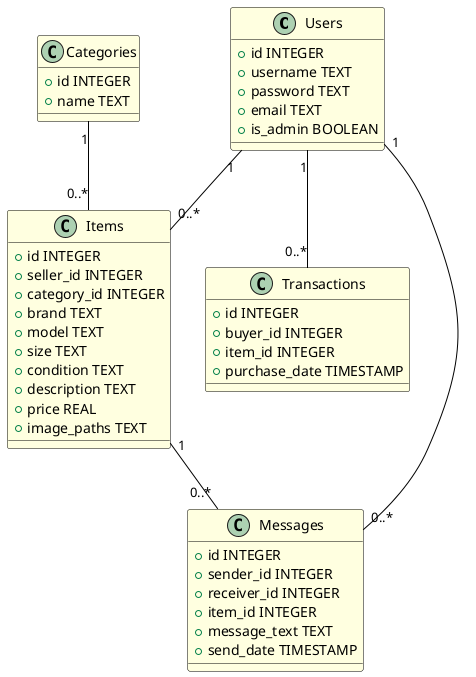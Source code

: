 @startuml uml

skinparam class {
    BackgroundColor LightYellow
    BorderColor Black
    ArrowColor Black
}

class Users {
    +id INTEGER
    +username TEXT
    +password TEXT
    +email TEXT
    +is_admin BOOLEAN
}

class Items {
    +id INTEGER
    +seller_id INTEGER
    +category_id INTEGER
    +brand TEXT
    +model TEXT
    +size TEXT
    +condition TEXT
    +description TEXT
    +price REAL
    +image_paths TEXT
}

class Categories {
    +id INTEGER
    +name TEXT
}

class Transactions {
    +id INTEGER
    +buyer_id INTEGER
    +item_id INTEGER
    +purchase_date TIMESTAMP
}

class Messages {
    +id INTEGER
    +sender_id INTEGER
    +receiver_id INTEGER
    +item_id INTEGER
    +message_text TEXT
    +send_date TIMESTAMP
}

Users "1" -- "0..*" Items
Categories "1" -- "0..*" Items
Users "1" -- "0..*" Transactions
Users "1" -- "0..*" Messages
Items "1" -- "0..*" Messages

@enduml
